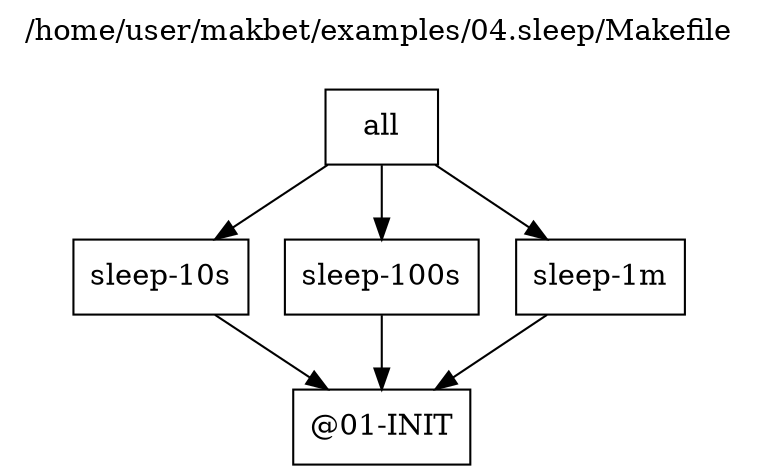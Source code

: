 digraph {

// This file has been generated by makbet heads/master-0-g88262d1
// Generation date: Sat 22 Aug 2020 10:29:46 PM CEST
// Input: /home/user/makbet/examples/04.sleep/Makefile

// Graph title.
labelloc="t";
label="/home/user/makbet/examples/04.sleep/Makefile\n\n"

// Node options.
node [shape=box];


"@01-INIT";

"all" -> "sleep-10s";
"all" -> "sleep-100s";
"all" -> "sleep-1m";

"sleep-100s" -> "@01-INIT";

"sleep-10s" -> "@01-INIT";

"sleep-1m" -> "@01-INIT";

}


// End of file
